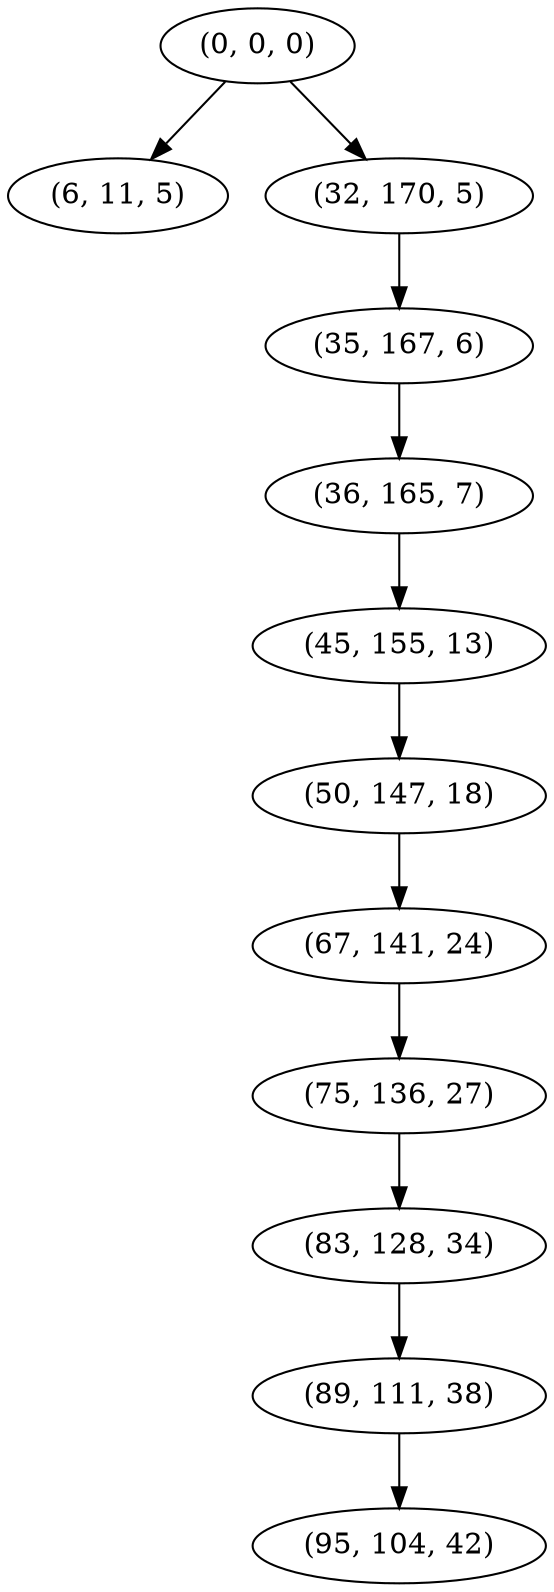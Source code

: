 digraph tree {
    "(0, 0, 0)";
    "(6, 11, 5)";
    "(32, 170, 5)";
    "(35, 167, 6)";
    "(36, 165, 7)";
    "(45, 155, 13)";
    "(50, 147, 18)";
    "(67, 141, 24)";
    "(75, 136, 27)";
    "(83, 128, 34)";
    "(89, 111, 38)";
    "(95, 104, 42)";
    "(0, 0, 0)" -> "(6, 11, 5)";
    "(0, 0, 0)" -> "(32, 170, 5)";
    "(32, 170, 5)" -> "(35, 167, 6)";
    "(35, 167, 6)" -> "(36, 165, 7)";
    "(36, 165, 7)" -> "(45, 155, 13)";
    "(45, 155, 13)" -> "(50, 147, 18)";
    "(50, 147, 18)" -> "(67, 141, 24)";
    "(67, 141, 24)" -> "(75, 136, 27)";
    "(75, 136, 27)" -> "(83, 128, 34)";
    "(83, 128, 34)" -> "(89, 111, 38)";
    "(89, 111, 38)" -> "(95, 104, 42)";
}

